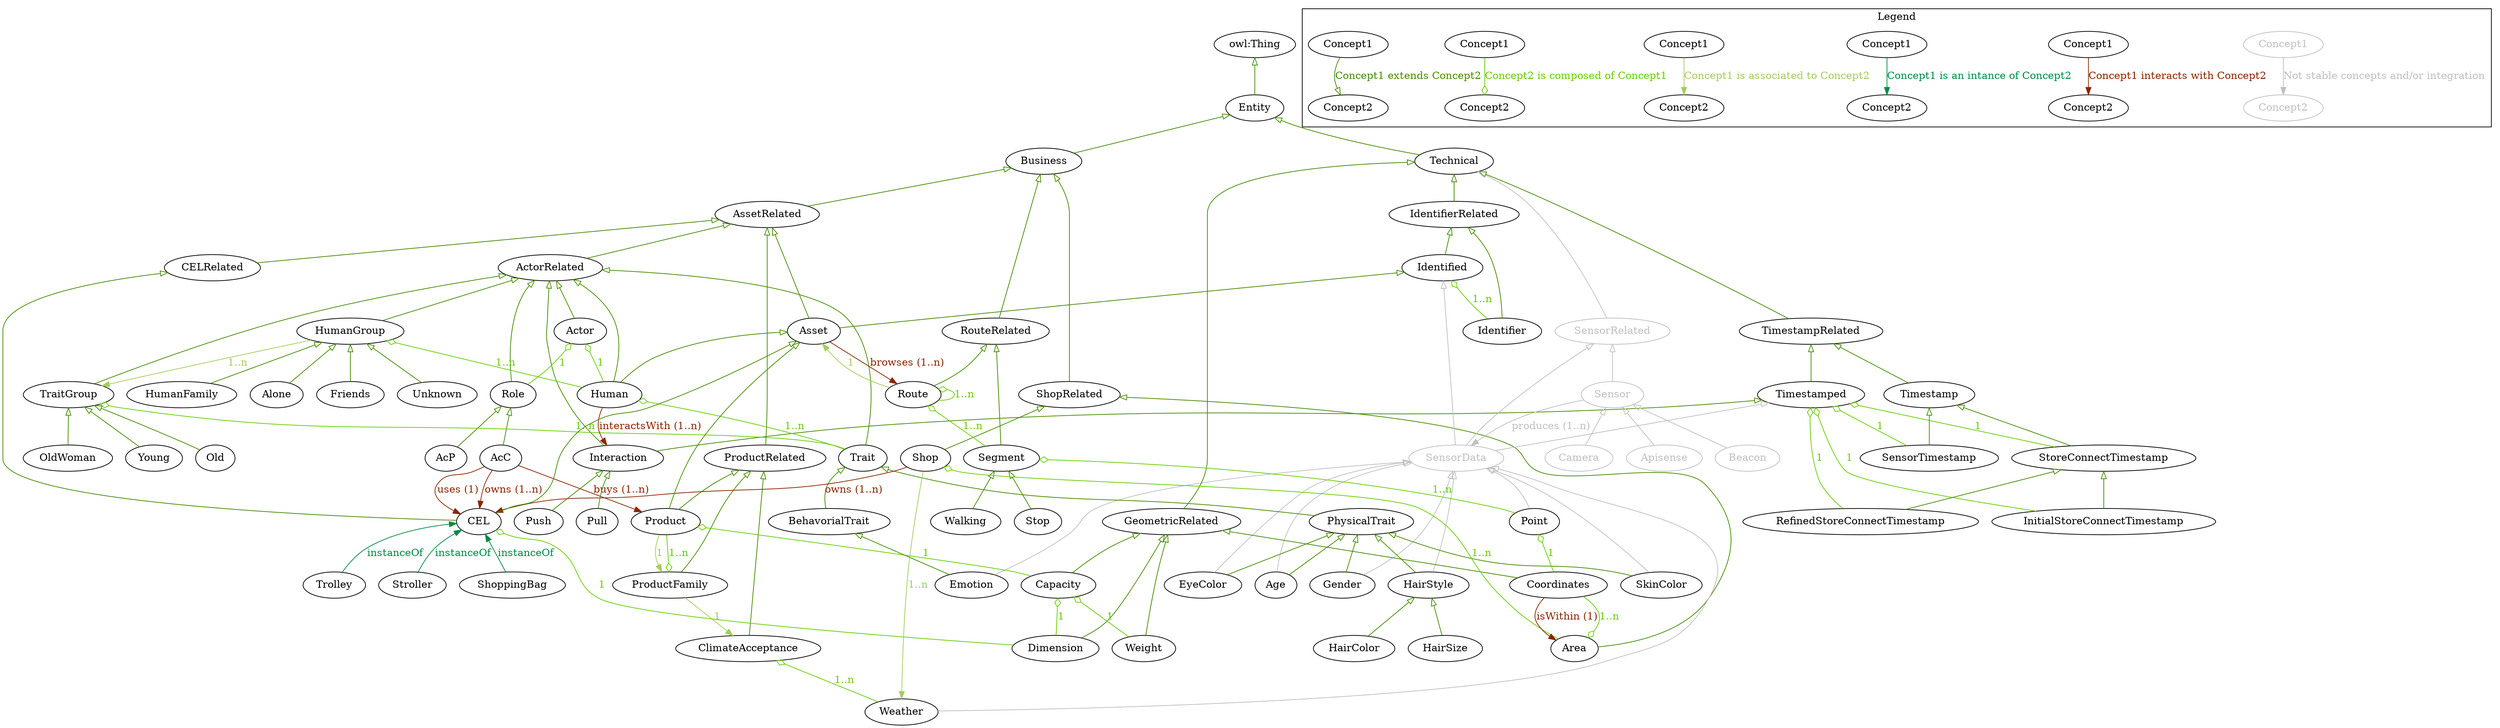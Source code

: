 digraph g {
	"ActorRelated" -> "Actor"  [dir=back; arrowtail=onormal; color=chartreuse4; fontcolor=chartreuse4]
	"Business" -> "ShopRelated"  [dir=back; arrowtail=onormal; color=chartreuse4; fontcolor=chartreuse4]
	"SensorData" -> "Emotion"  [dir=back; arrowtail=onormal; color=chartreuse4; fontcolor=chartreuse4] [color=grey75; fontcolor=grey75]
	"PhysicalTrait" -> "EyeColor"  [dir=back; arrowtail=onormal; color=chartreuse4; fontcolor=chartreuse4]
	"Actor" -> "Role"  [dir=back; arrowtail=odiamond; color=chartreuse3; fontcolor=chartreuse3; label="1"]
	"ActorRelated" -> "Trait"  [dir=back; arrowtail=onormal; color=chartreuse4; fontcolor=chartreuse4]
	"Timestamped" -> "SensorData"  [dir=back; arrowtail=onormal; color=chartreuse4; fontcolor=chartreuse4] [color=grey75; fontcolor=grey75]
	"TraitGroup" -> "Old"  [dir=back; arrowtail=onormal; color=chartreuse4; fontcolor=chartreuse4]
	"HumanGroup" -> "Alone"  [dir=back; arrowtail=onormal; color=chartreuse4; fontcolor=chartreuse4]
	"Entity" -> "Technical"  [dir=back; arrowtail=onormal; color=chartreuse4; fontcolor=chartreuse4]
	"ProductRelated" -> "ProductFamily"  [dir=back; arrowtail=onormal; color=chartreuse4; fontcolor=chartreuse4]
	"Segment" -> "Point"  [dir=back; arrowtail=odiamond; color=chartreuse3; fontcolor=chartreuse3; label="1..n"]
	"Route" -> "Route"  [dir=back; arrowtail=odiamond; color=chartreuse3; fontcolor=chartreuse3; label="1..n"]
	"Role" -> "AcC"  [dir=back; arrowtail=onormal; color=chartreuse4; fontcolor=chartreuse4]
	"StoreConnectTimestamp" -> "InitialStoreConnectTimestamp"  [dir=back; arrowtail=onormal; color=chartreuse4; fontcolor=chartreuse4]
	"SensorData" -> "Age"  [dir=back; arrowtail=onormal; color=chartreuse4; fontcolor=chartreuse4] [color=grey75; fontcolor=grey75]
	"AcC" -> "CEL" [color=orangered4; fontcolor=orangered4; label="owns (1..n)"]
	"Sensor" -> "Camera"  [dir=back; arrowtail=onormal; color=chartreuse4; fontcolor=chartreuse4] [color=grey75; fontcolor=grey75] [color=grey75; fontcolor=grey75]
	"Identified" -> "Identifier"  [dir=back; arrowtail=odiamond; color=chartreuse3; fontcolor=chartreuse3; label="1..n"]
	"GeometricRelated" -> "Weight"  [dir=back; arrowtail=onormal; color=chartreuse4; fontcolor=chartreuse4]
	"AssetRelated" -> "ProductRelated"  [dir=back; arrowtail=onormal; color=chartreuse4; fontcolor=chartreuse4]
	"Product" -> "Capacity"  [dir=back; arrowtail=odiamond; color=chartreuse3; fontcolor=chartreuse3; label="1"]
	"ActorRelated" -> "TraitGroup"  [dir=back; arrowtail=onormal; color=chartreuse4; fontcolor=chartreuse4]
	"Role" -> "AcP"  [dir=back; arrowtail=onormal; color=chartreuse4; fontcolor=chartreuse4]
	"CEL" -> "ShoppingBag"  [dir=back; color=springgreen4; fontcolor=springgreen4; label="instanceOf"]
	"TimestampRelated" -> "Timestamp"  [dir=back; arrowtail=onormal; color=chartreuse4; fontcolor=chartreuse4]
	"Sensor" -> "Apisense"  [dir=back; arrowtail=onormal; color=chartreuse4; fontcolor=chartreuse4] [color=grey75; fontcolor=grey75] [color=grey75; fontcolor=grey75]
	"Technical" -> "TimestampRelated"  [dir=back; arrowtail=onormal; color=chartreuse4; fontcolor=chartreuse4]
	"Shop" -> "Weather"  [color=darkolivegreen3; fontcolor=darkolivegreen3; label="1..n"]
	"Capacity" -> "Weight"  [dir=back; arrowtail=odiamond; color=chartreuse3; fontcolor=chartreuse3; label="1"]
	"Business" -> "RouteRelated"  [dir=back; arrowtail=onormal; color=chartreuse4; fontcolor=chartreuse4]
	"GeometricRelated" -> "Dimension"  [dir=back; arrowtail=onormal; color=chartreuse4; fontcolor=chartreuse4]
	"TraitGroup" -> "Trait"  [dir=back; arrowtail=odiamond; color=chartreuse3; fontcolor=chartreuse3; label="1..n"]
	"Trait" -> "BehavorialTrait"  [dir=back; arrowtail=onormal; color=chartreuse4; fontcolor=chartreuse4]
	"ActorRelated" -> "Role"  [dir=back; arrowtail=onormal; color=chartreuse4; fontcolor=chartreuse4]
	"CELRelated" -> "CEL"  [dir=back; arrowtail=onormal; color=chartreuse4; fontcolor=chartreuse4]
	"AcC" -> "Product" [color=orangered4; fontcolor=orangered4; label="buys (1..n)"]
	"ProductRelated" -> "Product"  [dir=back; arrowtail=onormal; color=chartreuse4; fontcolor=chartreuse4]
	"Human" -> "Trait"  [dir=back; arrowtail=odiamond; color=chartreuse3; fontcolor=chartreuse3; label="1..n"]
	"Product" -> "ProductFamily"  [color=darkolivegreen3; fontcolor=darkolivegreen3; label="1"]
	"HairStyle" -> "HairSize"  [dir=back; arrowtail=onormal; color=chartreuse4; fontcolor=chartreuse4]
	"HumanGroup" -> "Friends"  [dir=back; arrowtail=onormal; color=chartreuse4; fontcolor=chartreuse4]
	"Shop" -> "Area"  [dir=back; arrowtail=odiamond; color=chartreuse3; fontcolor=chartreuse3; label="1..n"]
	"PhysicalTrait" -> "Age"  [dir=back; arrowtail=onormal; color=chartreuse4; fontcolor=chartreuse4]
	"GeometricRelated" -> "Capacity"  [dir=back; arrowtail=onormal; color=chartreuse4; fontcolor=chartreuse4]
	"StoreConnectTimestamp" -> "RefinedStoreConnectTimestamp"  [dir=back; arrowtail=onormal; color=chartreuse4; fontcolor=chartreuse4]
	"Technical" -> "GeometricRelated"  [dir=back; arrowtail=onormal; color=chartreuse4; fontcolor=chartreuse4]
	"ActorRelated" -> "Interaction"  [dir=back; arrowtail=onormal; color=chartreuse4; fontcolor=chartreuse4]
	"Business" -> "AssetRelated"  [dir=back; arrowtail=onormal; color=chartreuse4; fontcolor=chartreuse4]
	"ShopRelated" -> "Shop"  [dir=back; arrowtail=onormal; color=chartreuse4; fontcolor=chartreuse4]
	"Segment" -> "Stop"  [dir=back; arrowtail=onormal; color=chartreuse4; fontcolor=chartreuse4]
	"AcC" -> "CEL" [color=orangered4; fontcolor=orangered4; label="uses (1)"]
	"Coordinates" -> "Area" [color=orangered4; fontcolor=orangered4; label="isWithin (1)"]
	"BehavorialTrait" -> "Emotion"  [dir=back; arrowtail=onormal; color=chartreuse4; fontcolor=chartreuse4]
	"Asset" -> "Route" [color=orangered4; fontcolor=orangered4; label="browses (1..n)"]
	"Sensor" -> "SensorData" [color=orangered4; fontcolor=orangered4; label="produces (1..n)"] [color=grey75; fontcolor=grey75] [color=grey75; fontcolor=grey75]
	"ActorRelated" -> "HumanGroup"  [dir=back; arrowtail=onormal; color=chartreuse4; fontcolor=chartreuse4]
	"Trait" -> "PhysicalTrait"  [dir=back; arrowtail=onormal; color=chartreuse4; fontcolor=chartreuse4]
	"TimestampRelated" -> "Timestamped"  [dir=back; arrowtail=onormal; color=chartreuse4; fontcolor=chartreuse4]
	"Asset" -> "Product"  [dir=back; arrowtail=onormal; color=chartreuse4; fontcolor=chartreuse4]
	"SensorRelated" -> "SensorData"  [dir=back; arrowtail=onormal; color=chartreuse4; fontcolor=chartreuse4] [color=grey75; fontcolor=grey75] [color=grey75; fontcolor=grey75]
	"ClimateAcceptance" -> "Weather"  [dir=back; arrowtail=odiamond; color=chartreuse3; fontcolor=chartreuse3; label="1..n"]
	"Human" -> "Interaction" [color=orangered4; fontcolor=orangered4; label="interactsWith (1..n)"]
	"RouteRelated" -> "Segment"  [dir=back; arrowtail=onormal; color=chartreuse4; fontcolor=chartreuse4]
	"IdentifierRelated" -> "Identified"  [dir=back; arrowtail=onormal; color=chartreuse4; fontcolor=chartreuse4]
	"RouteRelated" -> "Route"  [dir=back; arrowtail=onormal; color=chartreuse4; fontcolor=chartreuse4]
	"SensorData" -> "HairStyle"  [dir=back; arrowtail=onormal; color=chartreuse4; fontcolor=chartreuse4] [color=grey75; fontcolor=grey75]
	"Technical" -> "SensorRelated"  [dir=back; arrowtail=onormal; color=chartreuse4; fontcolor=chartreuse4] [color=grey75; fontcolor=grey75]
	"Interaction" -> "Push"  [dir=back; arrowtail=onormal; color=chartreuse4; fontcolor=chartreuse4]
	"SensorData" -> "SkinColor"  [dir=back; arrowtail=onormal; color=chartreuse4; fontcolor=chartreuse4] [color=grey75; fontcolor=grey75]
	"Shop" -> "CEL" [color=orangered4; fontcolor=orangered4; label="owns (1..n)"]
	"Sensor" -> "Beacon"  [dir=back; arrowtail=onormal; color=chartreuse4; fontcolor=chartreuse4] [color=grey75; fontcolor=grey75] [color=grey75; fontcolor=grey75]
	"PhysicalTrait" -> "SkinColor"  [dir=back; arrowtail=onormal; color=chartreuse4; fontcolor=chartreuse4]
	"PhysicalTrait" -> "HairStyle"  [dir=back; arrowtail=onormal; color=chartreuse4; fontcolor=chartreuse4]
	"SensorRelated" -> "Sensor"  [dir=back; arrowtail=onormal; color=chartreuse4; fontcolor=chartreuse4] [color=grey75; fontcolor=grey75] [color=grey75; fontcolor=grey75]
	"Point" -> "Coordinates"  [dir=back; arrowtail=odiamond; color=chartreuse3; fontcolor=chartreuse3; label="1"]
	"HumanGroup" -> "Unknown"  [dir=back; arrowtail=onormal; color=chartreuse4; fontcolor=chartreuse4]
	"CEL" -> "Trolley"  [dir=back; color=springgreen4; fontcolor=springgreen4; label="instanceOf"]
	"CEL" -> "Stroller"  [dir=back; color=springgreen4; fontcolor=springgreen4; label="instanceOf"]
	"Segment" -> "Walking"  [dir=back; arrowtail=onormal; color=chartreuse4; fontcolor=chartreuse4]
	"Identified" -> "SensorData"  [dir=back; arrowtail=onormal; color=chartreuse4; fontcolor=chartreuse4] [color=grey75; fontcolor=grey75]
	"SensorData" -> "EyeColor"  [dir=back; arrowtail=onormal; color=chartreuse4; fontcolor=chartreuse4] [color=grey75; fontcolor=grey75]
	"AssetRelated" -> "ActorRelated"  [dir=back; arrowtail=onormal; color=chartreuse4; fontcolor=chartreuse4]
	"Asset" -> "Human"  [dir=back; arrowtail=onormal; color=chartreuse4; fontcolor=chartreuse4]
	"owl:Thing" -> "Entity"  [dir=back; arrowtail=onormal; color=chartreuse4; fontcolor=chartreuse4]
	"IdentifierRelated" -> "Identifier"  [dir=back; arrowtail=onormal; color=chartreuse4; fontcolor=chartreuse4]
	"Timestamp" -> "SensorTimestamp"  [dir=back; arrowtail=onormal; color=chartreuse4; fontcolor=chartreuse4]
	"Timestamped" -> "StoreConnectTimestamp"  [dir=back; arrowtail=odiamond; color=chartreuse3; fontcolor=chartreuse3; label="1"]
	"Timestamped" -> "RefinedStoreConnectTimestamp"  [dir=back; arrowtail=odiamond; color=chartreuse3; fontcolor=chartreuse3; label="1"]
	"TraitGroup" -> "OldWoman"  [dir=back; arrowtail=onormal; color=chartreuse4; fontcolor=chartreuse4]
	"CEL" -> "Dimension"  [dir=back; arrowtail=odiamond; color=chartreuse3; fontcolor=chartreuse3; label="1"]
	"Timestamped" -> "InitialStoreConnectTimestamp"  [dir=back; arrowtail=odiamond; color=chartreuse3; fontcolor=chartreuse3; label="1"]
	"HumanGroup" -> "TraitGroup"  [color=darkolivegreen3; fontcolor=darkolivegreen3; label="1..n"]
	"TraitGroup" -> "Young"  [dir=back; arrowtail=onormal; color=chartreuse4; fontcolor=chartreuse4]
	"Timestamp" -> "StoreConnectTimestamp"  [dir=back; arrowtail=onormal; color=chartreuse4; fontcolor=chartreuse4]
	"AssetRelated" -> "CELRelated"  [dir=back; arrowtail=onormal; color=chartreuse4; fontcolor=chartreuse4]
	"ProductRelated" -> "ClimateAcceptance"  [dir=back; arrowtail=onormal; color=chartreuse4; fontcolor=chartreuse4]
	"GeometricRelated" -> "Coordinates"  [dir=back; arrowtail=onormal; color=chartreuse4; fontcolor=chartreuse4]
	"ProductFamily" -> "Product"  [dir=back; arrowtail=odiamond; color=chartreuse3; fontcolor=chartreuse3; label="1..n"]
	"ProductFamily" -> "ClimateAcceptance"  [color=darkolivegreen3; fontcolor=darkolivegreen3; label="1"]
	"ActorRelated" -> "Human"  [dir=back; arrowtail=onormal; color=chartreuse4; fontcolor=chartreuse4]
	"Area" -> "Coordinates"  [dir=back; arrowtail=odiamond; color=chartreuse3; fontcolor=chartreuse3; label="1..n"]
	"Asset" -> "CEL"  [dir=back; arrowtail=onormal; color=chartreuse4; fontcolor=chartreuse4]
	"AssetRelated" -> "Asset"  [dir=back; arrowtail=onormal; color=chartreuse4; fontcolor=chartreuse4]
	"Capacity" -> "Dimension"  [dir=back; arrowtail=odiamond; color=chartreuse3; fontcolor=chartreuse3; label="1"]
	"Actor" -> "Human"  [dir=back; arrowtail=odiamond; color=chartreuse3; fontcolor=chartreuse3; label="1"]
	"SensorData" -> "Gender"  [dir=back; arrowtail=onormal; color=chartreuse4; fontcolor=chartreuse4] [color=grey75; fontcolor=grey75]
	"PhysicalTrait" -> "Gender"  [dir=back; arrowtail=onormal; color=chartreuse4; fontcolor=chartreuse4]
	"Route" -> "Asset"  [color=darkolivegreen3; fontcolor=darkolivegreen3; label="1"]
	"ShopRelated" -> "Area"  [dir=back; arrowtail=onormal; color=chartreuse4; fontcolor=chartreuse4]
	"Entity" -> "Business"  [dir=back; arrowtail=onormal; color=chartreuse4; fontcolor=chartreuse4]
	"SensorData" -> "Weather"  [dir=back; arrowtail=onormal; color=chartreuse4; fontcolor=chartreuse4] [color=grey75; fontcolor=grey75]
	"SensorData" -> "Point"  [dir=back; arrowtail=onormal; color=chartreuse4; fontcolor=chartreuse4] [color=grey75; fontcolor=grey75]
	"HairStyle" -> "HairColor"  [dir=back; arrowtail=onormal; color=chartreuse4; fontcolor=chartreuse4]
	"Timestamped" -> "SensorTimestamp"  [dir=back; arrowtail=odiamond; color=chartreuse3; fontcolor=chartreuse3; label="1"]
	"Interaction" -> "Pull"  [dir=back; arrowtail=onormal; color=chartreuse4; fontcolor=chartreuse4]
	"Technical" -> "IdentifierRelated"  [dir=back; arrowtail=onormal; color=chartreuse4; fontcolor=chartreuse4]
	"HumanGroup" -> "HumanFamily"  [dir=back; arrowtail=onormal; color=chartreuse4; fontcolor=chartreuse4]
	"Timestamped" -> "Interaction"  [dir=back; arrowtail=onormal; color=chartreuse4; fontcolor=chartreuse4]
	"Route" -> "Segment"  [dir=back; arrowtail=odiamond; color=chartreuse3; fontcolor=chartreuse3; label="1..n"]
	"Identified" -> "Asset"  [dir=back; arrowtail=onormal; color=chartreuse4; fontcolor=chartreuse4]
	"HumanGroup" -> "Human"  [dir=back; arrowtail=odiamond; color=chartreuse3; fontcolor=chartreuse3; label="1..n"]
 SensorRelated [color=grey75; fontcolor=grey75] Sensor [color=grey75; fontcolor=grey75] Apisense [color=grey75; fontcolor=grey75] Beacon [color=grey75; fontcolor=grey75] Camera [color=grey75; fontcolor=grey75] SensorData [color=grey75; fontcolor=grey75] subgraph cluster_Legend { graph [label="Legend"] Disable1 [label="Concept1"; color=grey75; fontcolor=grey75] Disable2 [label="Concept2"; color=grey75; fontcolor=grey75] Disable1 -> Disable2 [color=grey75; fontcolor=grey75; label="Not stable concepts and/or integration"] Interaction1 [label="Concept1"] Interaction2 [label="Concept2"] Interaction1 -> Interaction2 [color=orangered4; fontcolor=orangered4; label="Concept1 interacts with Concept2"] Instanciation1 [label="Concept1"] Instanciation2 [label="Concept2"] Instanciation1 -> Instanciation2 [color=springgreen4; fontcolor=springgreen4; label="Concept1 is an intance of Concept2"] Association1 [label="Concept1"] Association2 [label="Concept2"] Association1 -> Association2 [color=darkolivegreen3; fontcolor=darkolivegreen3; label="Concept1 is associated to Concept2"] Composition1 [label="Concept1"] Composition2 [label="Concept2"] Composition1 -> Composition2 [arrowhead=odiamond; color=chartreuse3; fontcolor=chartreuse3; label="Concept2 is composed of Concept1"] Inheritance1 [label="Concept1"] Inheritance2 [label="Concept2"] Inheritance1 -> Inheritance2 [arrowhead=onormal; color=chartreuse4; fontcolor=chartreuse4; label="Concept1 extends Concept2"] } }
